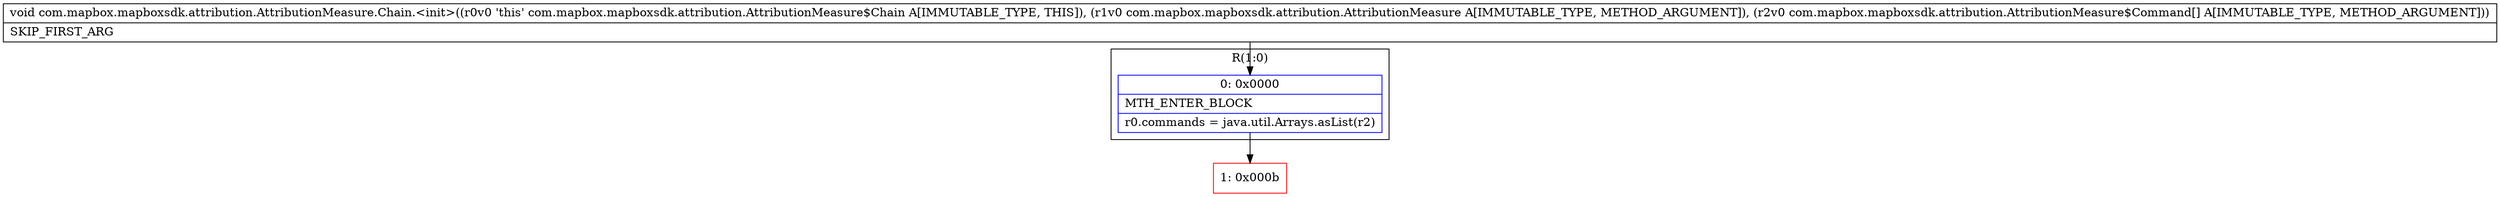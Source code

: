 digraph "CFG forcom.mapbox.mapboxsdk.attribution.AttributionMeasure.Chain.\<init\>(Lcom\/mapbox\/mapboxsdk\/attribution\/AttributionMeasure;[Lcom\/mapbox\/mapboxsdk\/attribution\/AttributionMeasure$Command;)V" {
subgraph cluster_Region_290936560 {
label = "R(1:0)";
node [shape=record,color=blue];
Node_0 [shape=record,label="{0\:\ 0x0000|MTH_ENTER_BLOCK\l|r0.commands = java.util.Arrays.asList(r2)\l}"];
}
Node_1 [shape=record,color=red,label="{1\:\ 0x000b}"];
MethodNode[shape=record,label="{void com.mapbox.mapboxsdk.attribution.AttributionMeasure.Chain.\<init\>((r0v0 'this' com.mapbox.mapboxsdk.attribution.AttributionMeasure$Chain A[IMMUTABLE_TYPE, THIS]), (r1v0 com.mapbox.mapboxsdk.attribution.AttributionMeasure A[IMMUTABLE_TYPE, METHOD_ARGUMENT]), (r2v0 com.mapbox.mapboxsdk.attribution.AttributionMeasure$Command[] A[IMMUTABLE_TYPE, METHOD_ARGUMENT]))  | SKIP_FIRST_ARG\l}"];
MethodNode -> Node_0;
Node_0 -> Node_1;
}

